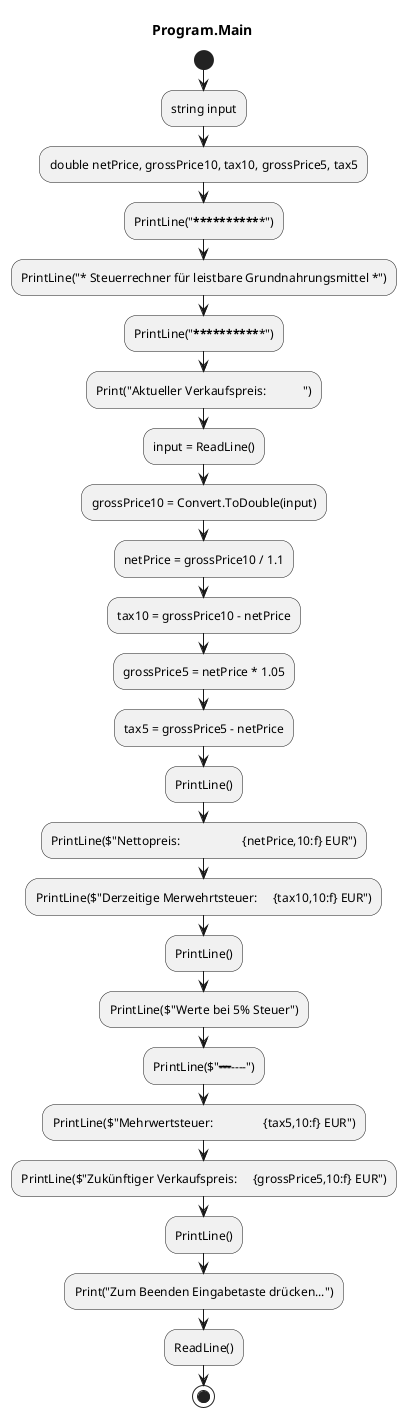 @startuml Program.Main
title Program.Main
start
:string input;
:double netPrice, grossPrice10, tax10, grossPrice5, tax5;
:PrintLine("***************************************************");
:PrintLine("* Steuerrechner für leistbare Grundnahrungsmittel *");
:PrintLine("***************************************************");
:Print("Aktueller Verkaufspreis:            ");
:input = ReadLine();
:grossPrice10 = Convert.ToDouble(input);
:netPrice = grossPrice10 / 1.1;
:tax10 = grossPrice10 - netPrice;
:grossPrice5 = netPrice * 1.05;
:tax5 = grossPrice5 - netPrice;
:PrintLine();
:PrintLine($"Nettopreis:                    {netPrice,10:f} EUR");
:PrintLine($"Derzeitige Merwehrtsteuer:     {tax10,10:f} EUR");
:PrintLine();
:PrintLine($"Werte bei 5% Steuer");
:PrintLine($"-------------------");
:PrintLine($"Mehrwertsteuer:                {tax5,10:f} EUR");
:PrintLine($"Zukünftiger Verkaufspreis:     {grossPrice5,10:f} EUR");
:PrintLine();
:Print("Zum Beenden Eingabetaste drücken...");
:ReadLine();
stop
@enduml
